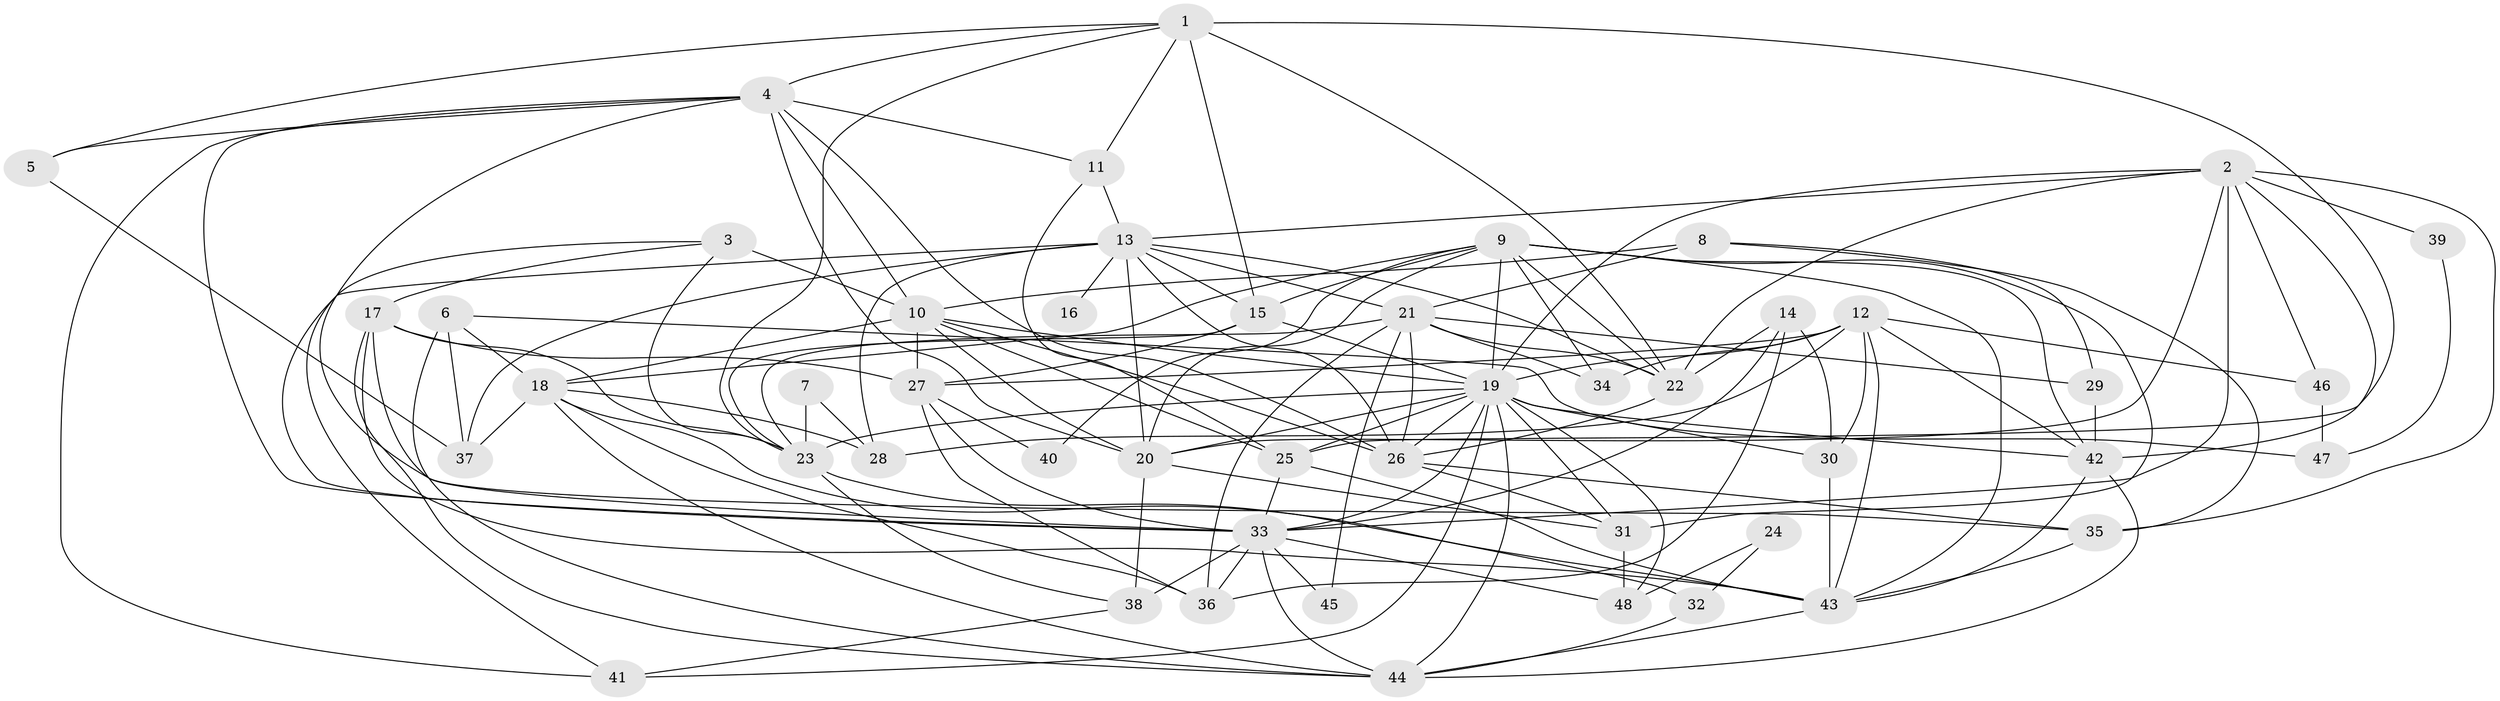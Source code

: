 // original degree distribution, {2: 0.15, 4: 0.25833333333333336, 6: 0.09166666666666666, 7: 0.041666666666666664, 3: 0.25833333333333336, 5: 0.18333333333333332, 8: 0.016666666666666666}
// Generated by graph-tools (version 1.1) at 2025/51/03/04/25 22:51:23]
// undirected, 48 vertices, 139 edges
graph export_dot {
  node [color=gray90,style=filled];
  1;
  2;
  3;
  4;
  5;
  6;
  7;
  8;
  9;
  10;
  11;
  12;
  13;
  14;
  15;
  16;
  17;
  18;
  19;
  20;
  21;
  22;
  23;
  24;
  25;
  26;
  27;
  28;
  29;
  30;
  31;
  32;
  33;
  34;
  35;
  36;
  37;
  38;
  39;
  40;
  41;
  42;
  43;
  44;
  45;
  46;
  47;
  48;
  1 -- 4 [weight=1.0];
  1 -- 5 [weight=1.0];
  1 -- 11 [weight=1.0];
  1 -- 15 [weight=2.0];
  1 -- 22 [weight=1.0];
  1 -- 23 [weight=1.0];
  1 -- 25 [weight=1.0];
  2 -- 13 [weight=1.0];
  2 -- 19 [weight=2.0];
  2 -- 20 [weight=1.0];
  2 -- 22 [weight=1.0];
  2 -- 33 [weight=1.0];
  2 -- 35 [weight=2.0];
  2 -- 39 [weight=1.0];
  2 -- 42 [weight=1.0];
  2 -- 46 [weight=1.0];
  3 -- 10 [weight=6.0];
  3 -- 17 [weight=2.0];
  3 -- 23 [weight=1.0];
  3 -- 33 [weight=1.0];
  4 -- 5 [weight=1.0];
  4 -- 10 [weight=1.0];
  4 -- 11 [weight=1.0];
  4 -- 20 [weight=1.0];
  4 -- 26 [weight=1.0];
  4 -- 33 [weight=1.0];
  4 -- 35 [weight=1.0];
  4 -- 41 [weight=1.0];
  5 -- 37 [weight=1.0];
  6 -- 18 [weight=1.0];
  6 -- 37 [weight=1.0];
  6 -- 44 [weight=1.0];
  6 -- 47 [weight=1.0];
  7 -- 23 [weight=2.0];
  7 -- 28 [weight=1.0];
  8 -- 10 [weight=1.0];
  8 -- 21 [weight=1.0];
  8 -- 29 [weight=1.0];
  8 -- 35 [weight=1.0];
  9 -- 15 [weight=1.0];
  9 -- 18 [weight=1.0];
  9 -- 19 [weight=3.0];
  9 -- 20 [weight=1.0];
  9 -- 22 [weight=1.0];
  9 -- 31 [weight=1.0];
  9 -- 34 [weight=1.0];
  9 -- 40 [weight=1.0];
  9 -- 42 [weight=1.0];
  9 -- 43 [weight=1.0];
  10 -- 18 [weight=1.0];
  10 -- 19 [weight=1.0];
  10 -- 20 [weight=1.0];
  10 -- 25 [weight=1.0];
  10 -- 26 [weight=1.0];
  10 -- 27 [weight=2.0];
  11 -- 13 [weight=1.0];
  11 -- 25 [weight=1.0];
  12 -- 19 [weight=1.0];
  12 -- 27 [weight=2.0];
  12 -- 28 [weight=2.0];
  12 -- 30 [weight=1.0];
  12 -- 34 [weight=1.0];
  12 -- 42 [weight=1.0];
  12 -- 43 [weight=1.0];
  12 -- 46 [weight=1.0];
  13 -- 15 [weight=1.0];
  13 -- 16 [weight=2.0];
  13 -- 20 [weight=1.0];
  13 -- 21 [weight=1.0];
  13 -- 22 [weight=1.0];
  13 -- 26 [weight=2.0];
  13 -- 28 [weight=1.0];
  13 -- 37 [weight=1.0];
  13 -- 41 [weight=1.0];
  14 -- 22 [weight=2.0];
  14 -- 30 [weight=1.0];
  14 -- 33 [weight=1.0];
  14 -- 36 [weight=1.0];
  15 -- 19 [weight=1.0];
  15 -- 23 [weight=1.0];
  15 -- 27 [weight=1.0];
  17 -- 23 [weight=1.0];
  17 -- 27 [weight=1.0];
  17 -- 33 [weight=2.0];
  17 -- 43 [weight=1.0];
  17 -- 44 [weight=1.0];
  18 -- 28 [weight=1.0];
  18 -- 36 [weight=1.0];
  18 -- 37 [weight=1.0];
  18 -- 43 [weight=1.0];
  18 -- 44 [weight=1.0];
  19 -- 20 [weight=1.0];
  19 -- 23 [weight=2.0];
  19 -- 25 [weight=3.0];
  19 -- 26 [weight=1.0];
  19 -- 30 [weight=3.0];
  19 -- 31 [weight=1.0];
  19 -- 33 [weight=1.0];
  19 -- 41 [weight=1.0];
  19 -- 42 [weight=1.0];
  19 -- 44 [weight=1.0];
  19 -- 48 [weight=1.0];
  20 -- 31 [weight=1.0];
  20 -- 38 [weight=1.0];
  21 -- 22 [weight=1.0];
  21 -- 23 [weight=1.0];
  21 -- 26 [weight=1.0];
  21 -- 29 [weight=2.0];
  21 -- 34 [weight=1.0];
  21 -- 36 [weight=1.0];
  21 -- 45 [weight=1.0];
  22 -- 26 [weight=1.0];
  23 -- 32 [weight=1.0];
  23 -- 38 [weight=1.0];
  24 -- 32 [weight=1.0];
  24 -- 48 [weight=1.0];
  25 -- 33 [weight=1.0];
  25 -- 43 [weight=1.0];
  26 -- 31 [weight=1.0];
  26 -- 35 [weight=1.0];
  27 -- 33 [weight=2.0];
  27 -- 36 [weight=1.0];
  27 -- 40 [weight=1.0];
  29 -- 42 [weight=3.0];
  30 -- 43 [weight=2.0];
  31 -- 48 [weight=1.0];
  32 -- 44 [weight=1.0];
  33 -- 36 [weight=1.0];
  33 -- 38 [weight=2.0];
  33 -- 44 [weight=1.0];
  33 -- 45 [weight=1.0];
  33 -- 48 [weight=1.0];
  35 -- 43 [weight=1.0];
  38 -- 41 [weight=1.0];
  39 -- 47 [weight=1.0];
  42 -- 43 [weight=1.0];
  42 -- 44 [weight=1.0];
  43 -- 44 [weight=1.0];
  46 -- 47 [weight=1.0];
}
